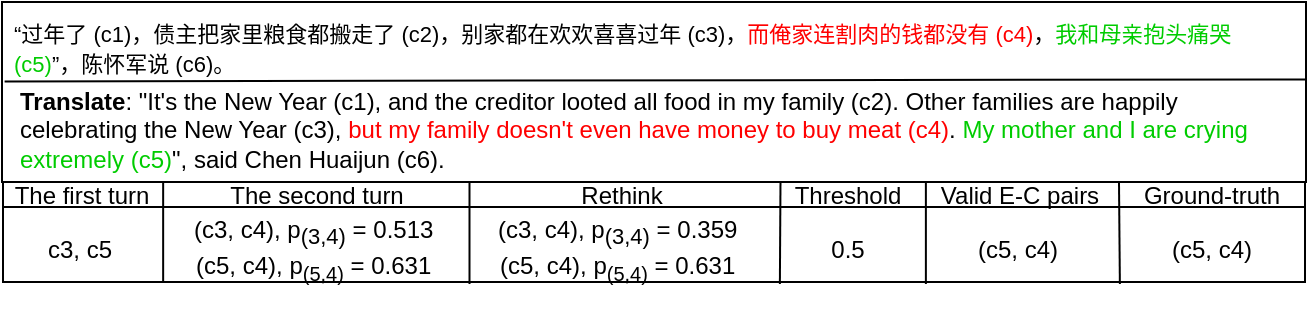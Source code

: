 <mxfile version="15.0.3" type="github">
  <diagram id="V7NijbZ8-neQCBAYilDO" name="Page-1">
    <mxGraphModel dx="767" dy="408" grid="1" gridSize="10" guides="1" tooltips="1" connect="1" arrows="1" fold="1" page="1" pageScale="1" pageWidth="660" pageHeight="160" math="0" shadow="0">
      <root>
        <mxCell id="0" />
        <mxCell id="1" parent="0" />
        <mxCell id="B6Ykx06Y0KXSMNwooNur-25" value="" style="endArrow=none;html=1;exitX=0;exitY=0.25;exitDx=0;exitDy=0;entryX=1;entryY=0.25;entryDx=0;entryDy=0;" edge="1" parent="1" source="B6Ykx06Y0KXSMNwooNur-21" target="B6Ykx06Y0KXSMNwooNur-21">
          <mxGeometry width="50" height="50" relative="1" as="geometry">
            <mxPoint x="69.75" y="220" as="sourcePoint" />
            <mxPoint x="119.75" y="170" as="targetPoint" />
          </mxGeometry>
        </mxCell>
        <mxCell id="B6Ykx06Y0KXSMNwooNur-1" value="" style="rounded=0;whiteSpace=wrap;html=1;shadow=0;glass=0;sketch=0;strokeWidth=1;gradientColor=#FFFFFF;fillColor=none;" vertex="1" parent="1">
          <mxGeometry width="652" height="90" as="geometry" />
        </mxCell>
        <mxCell id="B6Ykx06Y0KXSMNwooNur-2" value="&lt;b&gt;Translate&lt;/b&gt;: &quot;It&#39;s the New Year (c1), and the creditor looted all food in my family (c2). Other families are happily celebrating the New Year (c3), &lt;font color=&quot;#ff0000&quot;&gt;but my family doesn&#39;t even have money to buy meat (c4)&lt;/font&gt;. &lt;font color=&quot;#00cc00&quot;&gt;My mother and I are crying extremely (c5)&lt;/font&gt;&quot;, said Chen Huaijun (c6).&lt;p style=&quot;line-height: 140%&quot;&gt;&lt;/p&gt;" style="text;html=1;fillColor=none;align=left;verticalAlign=middle;whiteSpace=wrap;rounded=0;strokeWidth=0;" vertex="1" parent="1">
          <mxGeometry x="7.07" y="52" width="639" height="35" as="geometry" />
        </mxCell>
        <mxCell id="B6Ykx06Y0KXSMNwooNur-3" value="Ground-truth" style="text;html=1;strokeColor=none;fillColor=none;align=center;verticalAlign=middle;whiteSpace=wrap;rounded=0;shadow=0;glass=0;sketch=0;" vertex="1" parent="1">
          <mxGeometry x="564.07" y="87" width="82" height="20" as="geometry" />
        </mxCell>
        <mxCell id="B6Ykx06Y0KXSMNwooNur-4" value="&lt;font style=&quot;font-size: 12px&quot;&gt;The first turn&lt;/font&gt;" style="text;html=1;strokeColor=none;fillColor=none;align=center;verticalAlign=middle;whiteSpace=wrap;rounded=0;shadow=0;glass=0;sketch=0;" vertex="1" parent="1">
          <mxGeometry x="4.32" y="87" width="72.25" height="20" as="geometry" />
        </mxCell>
        <mxCell id="B6Ykx06Y0KXSMNwooNur-5" value="The second turn" style="text;html=1;strokeColor=none;fillColor=none;align=center;verticalAlign=middle;whiteSpace=wrap;rounded=0;shadow=0;glass=0;sketch=0;" vertex="1" parent="1">
          <mxGeometry x="107.94" y="87" width="99" height="20" as="geometry" />
        </mxCell>
        <mxCell id="B6Ykx06Y0KXSMNwooNur-6" value="Rethink" style="text;html=1;strokeColor=none;fillColor=none;align=center;verticalAlign=middle;whiteSpace=wrap;rounded=0;shadow=0;glass=0;sketch=0;" vertex="1" parent="1">
          <mxGeometry x="269.94" y="87" width="80" height="20" as="geometry" />
        </mxCell>
        <mxCell id="B6Ykx06Y0KXSMNwooNur-7" value="Valid E-C pairs" style="text;html=1;strokeColor=none;fillColor=none;align=center;verticalAlign=middle;whiteSpace=wrap;rounded=0;shadow=0;glass=0;sketch=0;" vertex="1" parent="1">
          <mxGeometry x="462.94" y="87" width="92" height="20" as="geometry" />
        </mxCell>
        <mxCell id="B6Ykx06Y0KXSMNwooNur-8" value="c3, c5" style="text;html=1;strokeColor=none;fillColor=none;align=center;verticalAlign=middle;whiteSpace=wrap;rounded=0;shadow=0;glass=0;sketch=0;" vertex="1" parent="1">
          <mxGeometry x="4.32" y="114" width="70" height="20" as="geometry" />
        </mxCell>
        <mxCell id="B6Ykx06Y0KXSMNwooNur-9" value="&lt;p&gt;(c3, c4), p&lt;sub&gt;&lt;font style=&quot;font-size: 11px&quot;&gt;(3,4)&lt;/font&gt;&lt;/sub&gt; = 0.513&amp;nbsp; (c5, c4), p&lt;sub&gt;(5,4)&lt;/sub&gt; = 0.631&amp;nbsp;&lt;br&gt;&lt;/p&gt;" style="text;html=1;strokeColor=none;fillColor=none;align=center;verticalAlign=middle;whiteSpace=wrap;rounded=0;shadow=0;glass=0;sketch=0;" vertex="1" parent="1">
          <mxGeometry x="84.94" y="107" width="145" height="34" as="geometry" />
        </mxCell>
        <mxCell id="B6Ykx06Y0KXSMNwooNur-11" value="(c5, c4)" style="text;html=1;strokeColor=none;fillColor=none;align=center;verticalAlign=middle;whiteSpace=wrap;rounded=0;shadow=0;glass=0;sketch=0;" vertex="1" parent="1">
          <mxGeometry x="460.69" y="114" width="94.25" height="20" as="geometry" />
        </mxCell>
        <mxCell id="B6Ykx06Y0KXSMNwooNur-12" value="Threshold" style="text;html=1;strokeColor=none;fillColor=none;align=center;verticalAlign=middle;whiteSpace=wrap;rounded=0;shadow=0;glass=0;sketch=0;" vertex="1" parent="1">
          <mxGeometry x="395.94" y="87" width="54" height="20" as="geometry" />
        </mxCell>
        <mxCell id="B6Ykx06Y0KXSMNwooNur-13" value="0.5" style="text;html=1;strokeColor=none;fillColor=none;align=center;verticalAlign=middle;whiteSpace=wrap;rounded=0;shadow=0;glass=0;sketch=0;" vertex="1" parent="1">
          <mxGeometry x="402.94" y="114" width="40" height="20" as="geometry" />
        </mxCell>
        <mxCell id="B6Ykx06Y0KXSMNwooNur-14" value="&lt;span style=&quot;font-size: 11px&quot;&gt;“过年了 (c1)，债主把家里粮食都搬走了 (c2)，别家都在欢欢喜喜过年 (c3)，&lt;font color=&quot;#ff0000&quot;&gt;而俺家连割肉的钱都没有 (c4)&lt;/font&gt;，&lt;font color=&quot;#00cc00&quot;&gt;我和母亲抱头痛哭 (c5)&lt;/font&gt;”，陈怀军说 (c6)。&lt;/span&gt;" style="text;html=1;strokeColor=none;fillColor=none;align=left;verticalAlign=middle;whiteSpace=wrap;rounded=0;" vertex="1" parent="1">
          <mxGeometry x="4.32" y="10" width="641" height="25" as="geometry" />
        </mxCell>
        <mxCell id="B6Ykx06Y0KXSMNwooNur-16" value="(c5, c4)" style="text;html=1;strokeColor=none;fillColor=none;align=center;verticalAlign=middle;whiteSpace=wrap;rounded=0;shadow=0;glass=0;sketch=0;" vertex="1" parent="1">
          <mxGeometry x="557.95" y="114" width="94.25" height="20" as="geometry" />
        </mxCell>
        <mxCell id="B6Ykx06Y0KXSMNwooNur-18" value="" style="endArrow=none;html=1;entryX=0.123;entryY=0.016;entryDx=0;entryDy=0;entryPerimeter=0;endSize=7;startSize=7;" edge="1" parent="1">
          <mxGeometry width="50" height="50" relative="1" as="geometry">
            <mxPoint x="233.75" y="141" as="sourcePoint" />
            <mxPoint x="233.75" y="90" as="targetPoint" />
          </mxGeometry>
        </mxCell>
        <mxCell id="B6Ykx06Y0KXSMNwooNur-19" value="" style="endArrow=none;html=1;entryX=0.123;entryY=0.016;entryDx=0;entryDy=0;entryPerimeter=0;endSize=7;startSize=7;" edge="1" parent="1">
          <mxGeometry width="50" height="50" relative="1" as="geometry">
            <mxPoint x="388.94" y="141" as="sourcePoint" />
            <mxPoint x="389.246" y="90" as="targetPoint" />
          </mxGeometry>
        </mxCell>
        <mxCell id="B6Ykx06Y0KXSMNwooNur-20" value="" style="endArrow=none;html=1;entryX=0.123;entryY=0.016;entryDx=0;entryDy=0;entryPerimeter=0;endSize=7;startSize=7;" edge="1" parent="1">
          <mxGeometry width="50" height="50" relative="1" as="geometry">
            <mxPoint x="558.94" y="141" as="sourcePoint" />
            <mxPoint x="558.496" y="90" as="targetPoint" />
          </mxGeometry>
        </mxCell>
        <mxCell id="B6Ykx06Y0KXSMNwooNur-21" value="" style="rounded=0;whiteSpace=wrap;html=1;shadow=0;glass=0;sketch=0;strokeWidth=1;fillColor=none;gradientColor=#FFFFFF;" vertex="1" parent="1">
          <mxGeometry x="0.5" y="90" width="651" height="50" as="geometry" />
        </mxCell>
        <mxCell id="B6Ykx06Y0KXSMNwooNur-22" value="" style="endArrow=none;html=1;startSize=7;endSize=7;" edge="1" parent="1">
          <mxGeometry width="50" height="50" relative="1" as="geometry">
            <mxPoint x="461.94" y="141" as="sourcePoint" />
            <mxPoint x="461.94" y="90" as="targetPoint" />
          </mxGeometry>
        </mxCell>
        <mxCell id="B6Ykx06Y0KXSMNwooNur-23" value="" style="endArrow=none;html=1;entryX=0.123;entryY=0.005;entryDx=0;entryDy=0;entryPerimeter=0;exitX=0.123;exitY=1.005;exitDx=0;exitDy=0;exitPerimeter=0;" edge="1" parent="1" source="B6Ykx06Y0KXSMNwooNur-21" target="B6Ykx06Y0KXSMNwooNur-21">
          <mxGeometry width="50" height="50" relative="1" as="geometry">
            <mxPoint x="49.94" y="242" as="sourcePoint" />
            <mxPoint x="99.94" y="192" as="targetPoint" />
          </mxGeometry>
        </mxCell>
        <mxCell id="B6Ykx06Y0KXSMNwooNur-24" value="" style="endArrow=none;html=1;exitX=0.002;exitY=0.441;exitDx=0;exitDy=0;exitPerimeter=0;entryX=1;entryY=0.43;entryDx=0;entryDy=0;entryPerimeter=0;" edge="1" parent="1" source="B6Ykx06Y0KXSMNwooNur-1" target="B6Ykx06Y0KXSMNwooNur-1">
          <mxGeometry width="50" height="50" relative="1" as="geometry">
            <mxPoint x="89.75" y="310" as="sourcePoint" />
            <mxPoint x="139.75" y="260" as="targetPoint" />
          </mxGeometry>
        </mxCell>
        <mxCell id="B6Ykx06Y0KXSMNwooNur-26" value="&lt;p&gt;(c3, c4), p&lt;sub&gt;&lt;font style=&quot;font-size: 11px&quot;&gt;(3,4)&lt;/font&gt;&lt;/sub&gt; = 0.359&amp;nbsp; (c5, c4), p&lt;sub&gt;(5,4)&lt;/sub&gt; = 0.631&amp;nbsp;&lt;br&gt;&lt;/p&gt;" style="text;html=1;strokeColor=none;fillColor=none;align=center;verticalAlign=middle;whiteSpace=wrap;rounded=0;shadow=0;glass=0;sketch=0;" vertex="1" parent="1">
          <mxGeometry x="237.44" y="107" width="145" height="34" as="geometry" />
        </mxCell>
      </root>
    </mxGraphModel>
  </diagram>
</mxfile>
